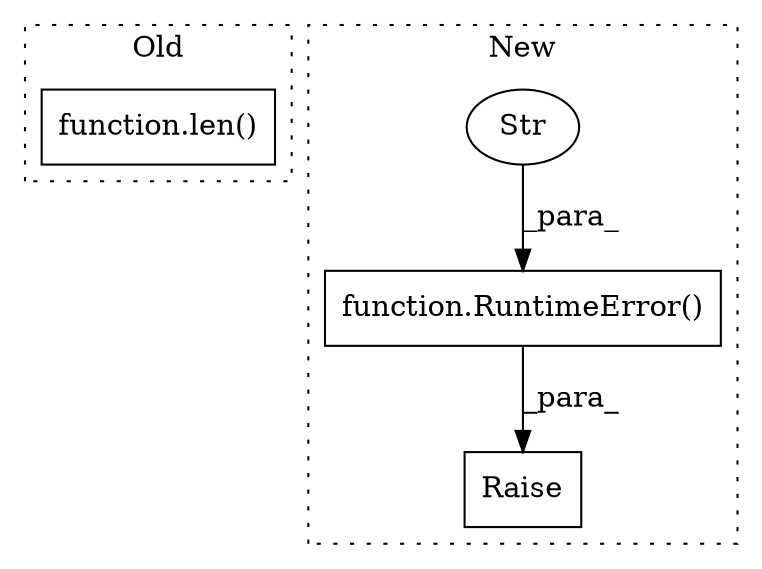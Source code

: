 digraph G {
subgraph cluster0 {
1 [label="function.len()" a="75" s="6048,6058" l="4,1" shape="box"];
label = "Old";
style="dotted";
}
subgraph cluster1 {
2 [label="function.RuntimeError()" a="75" s="6054,6171" l="26,1" shape="box"];
3 [label="Str" a="66" s="6080" l="91" shape="ellipse"];
4 [label="Raise" a="91" s="6048" l="6" shape="box"];
label = "New";
style="dotted";
}
2 -> 4 [label="_para_"];
3 -> 2 [label="_para_"];
}